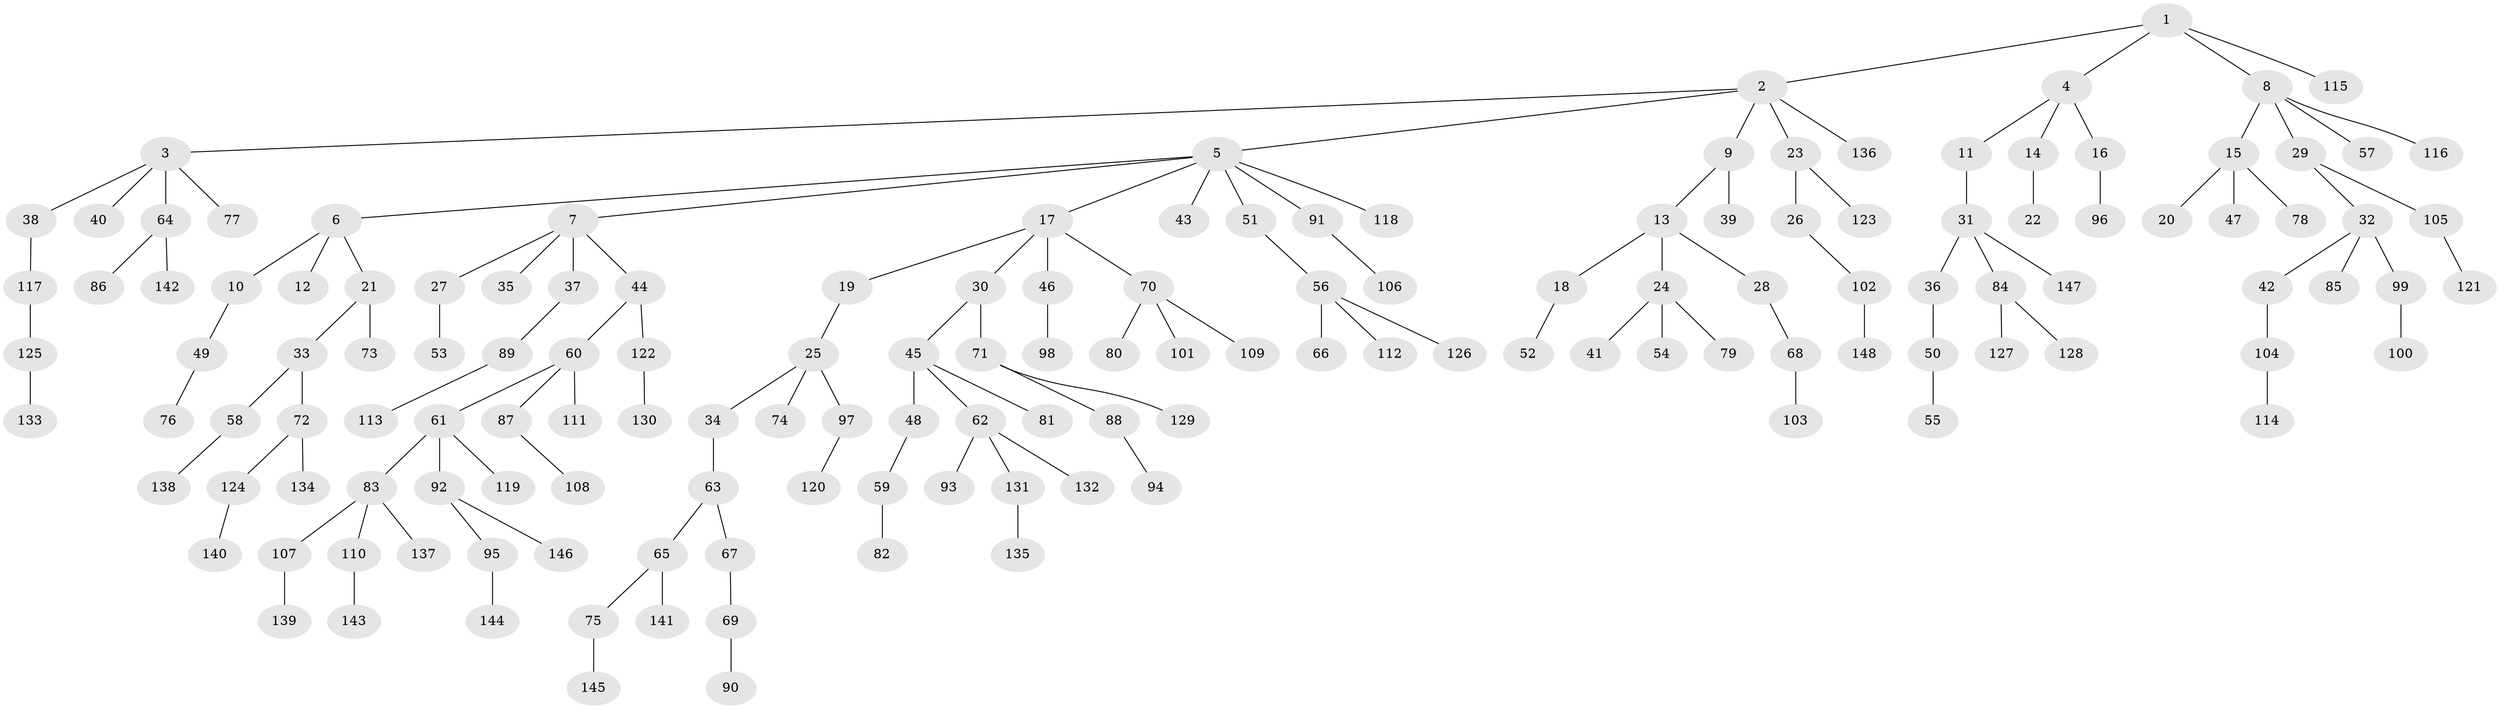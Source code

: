 // Generated by graph-tools (version 1.1) at 2025/02/03/09/25 03:02:26]
// undirected, 148 vertices, 147 edges
graph export_dot {
graph [start="1"]
  node [color=gray90,style=filled];
  1;
  2;
  3;
  4;
  5;
  6;
  7;
  8;
  9;
  10;
  11;
  12;
  13;
  14;
  15;
  16;
  17;
  18;
  19;
  20;
  21;
  22;
  23;
  24;
  25;
  26;
  27;
  28;
  29;
  30;
  31;
  32;
  33;
  34;
  35;
  36;
  37;
  38;
  39;
  40;
  41;
  42;
  43;
  44;
  45;
  46;
  47;
  48;
  49;
  50;
  51;
  52;
  53;
  54;
  55;
  56;
  57;
  58;
  59;
  60;
  61;
  62;
  63;
  64;
  65;
  66;
  67;
  68;
  69;
  70;
  71;
  72;
  73;
  74;
  75;
  76;
  77;
  78;
  79;
  80;
  81;
  82;
  83;
  84;
  85;
  86;
  87;
  88;
  89;
  90;
  91;
  92;
  93;
  94;
  95;
  96;
  97;
  98;
  99;
  100;
  101;
  102;
  103;
  104;
  105;
  106;
  107;
  108;
  109;
  110;
  111;
  112;
  113;
  114;
  115;
  116;
  117;
  118;
  119;
  120;
  121;
  122;
  123;
  124;
  125;
  126;
  127;
  128;
  129;
  130;
  131;
  132;
  133;
  134;
  135;
  136;
  137;
  138;
  139;
  140;
  141;
  142;
  143;
  144;
  145;
  146;
  147;
  148;
  1 -- 2;
  1 -- 4;
  1 -- 8;
  1 -- 115;
  2 -- 3;
  2 -- 5;
  2 -- 9;
  2 -- 23;
  2 -- 136;
  3 -- 38;
  3 -- 40;
  3 -- 64;
  3 -- 77;
  4 -- 11;
  4 -- 14;
  4 -- 16;
  5 -- 6;
  5 -- 7;
  5 -- 17;
  5 -- 43;
  5 -- 51;
  5 -- 91;
  5 -- 118;
  6 -- 10;
  6 -- 12;
  6 -- 21;
  7 -- 27;
  7 -- 35;
  7 -- 37;
  7 -- 44;
  8 -- 15;
  8 -- 29;
  8 -- 57;
  8 -- 116;
  9 -- 13;
  9 -- 39;
  10 -- 49;
  11 -- 31;
  13 -- 18;
  13 -- 24;
  13 -- 28;
  14 -- 22;
  15 -- 20;
  15 -- 47;
  15 -- 78;
  16 -- 96;
  17 -- 19;
  17 -- 30;
  17 -- 46;
  17 -- 70;
  18 -- 52;
  19 -- 25;
  21 -- 33;
  21 -- 73;
  23 -- 26;
  23 -- 123;
  24 -- 41;
  24 -- 54;
  24 -- 79;
  25 -- 34;
  25 -- 74;
  25 -- 97;
  26 -- 102;
  27 -- 53;
  28 -- 68;
  29 -- 32;
  29 -- 105;
  30 -- 45;
  30 -- 71;
  31 -- 36;
  31 -- 84;
  31 -- 147;
  32 -- 42;
  32 -- 85;
  32 -- 99;
  33 -- 58;
  33 -- 72;
  34 -- 63;
  36 -- 50;
  37 -- 89;
  38 -- 117;
  42 -- 104;
  44 -- 60;
  44 -- 122;
  45 -- 48;
  45 -- 62;
  45 -- 81;
  46 -- 98;
  48 -- 59;
  49 -- 76;
  50 -- 55;
  51 -- 56;
  56 -- 66;
  56 -- 112;
  56 -- 126;
  58 -- 138;
  59 -- 82;
  60 -- 61;
  60 -- 87;
  60 -- 111;
  61 -- 83;
  61 -- 92;
  61 -- 119;
  62 -- 93;
  62 -- 131;
  62 -- 132;
  63 -- 65;
  63 -- 67;
  64 -- 86;
  64 -- 142;
  65 -- 75;
  65 -- 141;
  67 -- 69;
  68 -- 103;
  69 -- 90;
  70 -- 80;
  70 -- 101;
  70 -- 109;
  71 -- 88;
  71 -- 129;
  72 -- 124;
  72 -- 134;
  75 -- 145;
  83 -- 107;
  83 -- 110;
  83 -- 137;
  84 -- 127;
  84 -- 128;
  87 -- 108;
  88 -- 94;
  89 -- 113;
  91 -- 106;
  92 -- 95;
  92 -- 146;
  95 -- 144;
  97 -- 120;
  99 -- 100;
  102 -- 148;
  104 -- 114;
  105 -- 121;
  107 -- 139;
  110 -- 143;
  117 -- 125;
  122 -- 130;
  124 -- 140;
  125 -- 133;
  131 -- 135;
}
